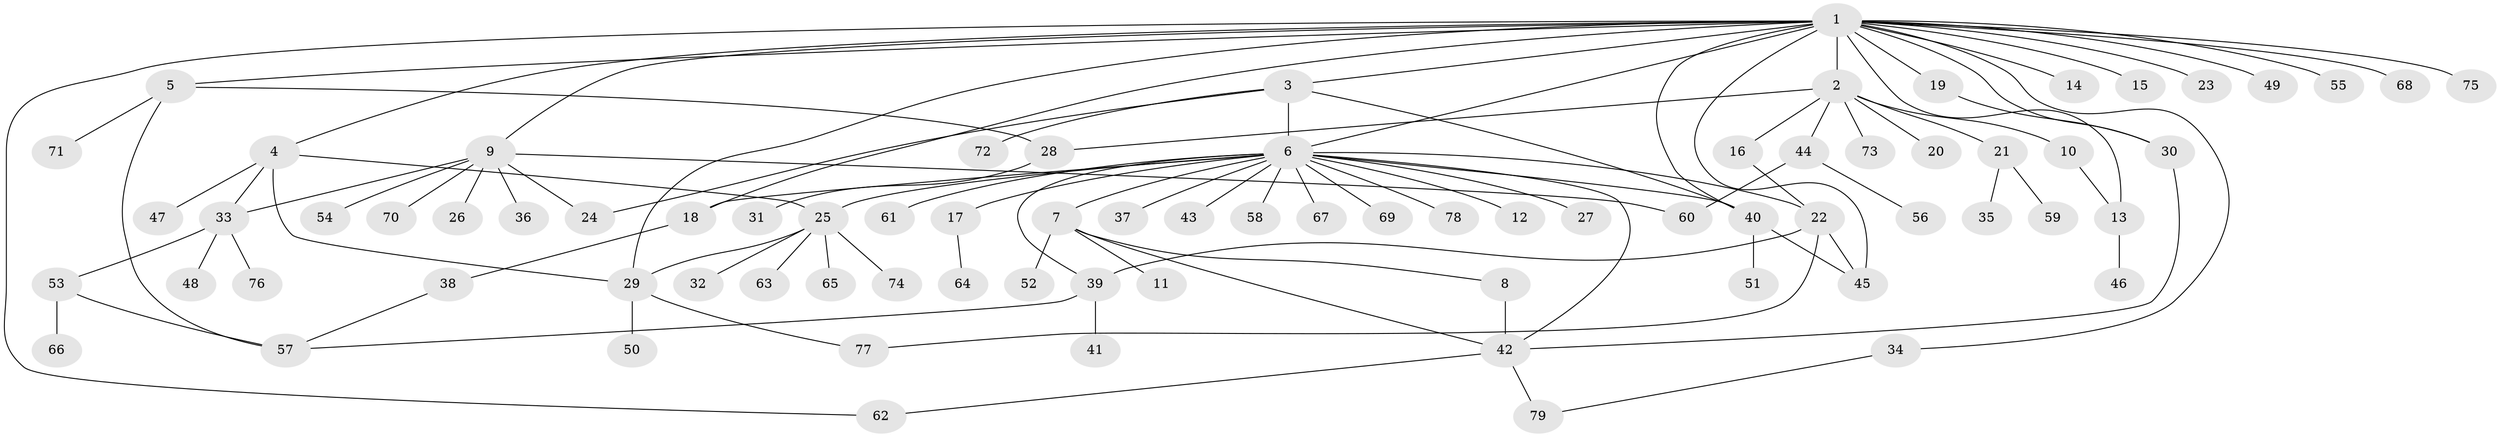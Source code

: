 // original degree distribution, {27: 0.007692307692307693, 9: 0.023076923076923078, 6: 0.046153846153846156, 5: 0.03076923076923077, 23: 0.007692307692307693, 3: 0.05384615384615385, 2: 0.23076923076923078, 1: 0.5384615384615384, 4: 0.05384615384615385, 8: 0.007692307692307693}
// Generated by graph-tools (version 1.1) at 2025/50/03/04/25 22:50:05]
// undirected, 79 vertices, 104 edges
graph export_dot {
  node [color=gray90,style=filled];
  1;
  2;
  3;
  4;
  5;
  6;
  7;
  8;
  9;
  10;
  11;
  12;
  13;
  14;
  15;
  16;
  17;
  18;
  19;
  20;
  21;
  22;
  23;
  24;
  25;
  26;
  27;
  28;
  29;
  30;
  31;
  32;
  33;
  34;
  35;
  36;
  37;
  38;
  39;
  40;
  41;
  42;
  43;
  44;
  45;
  46;
  47;
  48;
  49;
  50;
  51;
  52;
  53;
  54;
  55;
  56;
  57;
  58;
  59;
  60;
  61;
  62;
  63;
  64;
  65;
  66;
  67;
  68;
  69;
  70;
  71;
  72;
  73;
  74;
  75;
  76;
  77;
  78;
  79;
  1 -- 2 [weight=1.0];
  1 -- 3 [weight=1.0];
  1 -- 4 [weight=1.0];
  1 -- 5 [weight=1.0];
  1 -- 6 [weight=1.0];
  1 -- 9 [weight=1.0];
  1 -- 13 [weight=1.0];
  1 -- 14 [weight=1.0];
  1 -- 15 [weight=1.0];
  1 -- 18 [weight=1.0];
  1 -- 19 [weight=1.0];
  1 -- 23 [weight=1.0];
  1 -- 29 [weight=1.0];
  1 -- 30 [weight=1.0];
  1 -- 34 [weight=1.0];
  1 -- 40 [weight=1.0];
  1 -- 45 [weight=2.0];
  1 -- 49 [weight=1.0];
  1 -- 55 [weight=1.0];
  1 -- 62 [weight=1.0];
  1 -- 68 [weight=1.0];
  1 -- 75 [weight=1.0];
  2 -- 10 [weight=1.0];
  2 -- 16 [weight=1.0];
  2 -- 20 [weight=1.0];
  2 -- 21 [weight=1.0];
  2 -- 28 [weight=1.0];
  2 -- 44 [weight=1.0];
  2 -- 73 [weight=1.0];
  3 -- 6 [weight=1.0];
  3 -- 24 [weight=1.0];
  3 -- 40 [weight=1.0];
  3 -- 72 [weight=1.0];
  4 -- 25 [weight=1.0];
  4 -- 29 [weight=1.0];
  4 -- 33 [weight=1.0];
  4 -- 47 [weight=1.0];
  5 -- 28 [weight=1.0];
  5 -- 57 [weight=1.0];
  5 -- 71 [weight=1.0];
  6 -- 7 [weight=1.0];
  6 -- 12 [weight=1.0];
  6 -- 17 [weight=1.0];
  6 -- 18 [weight=1.0];
  6 -- 22 [weight=1.0];
  6 -- 25 [weight=1.0];
  6 -- 27 [weight=1.0];
  6 -- 37 [weight=1.0];
  6 -- 39 [weight=1.0];
  6 -- 40 [weight=1.0];
  6 -- 42 [weight=1.0];
  6 -- 43 [weight=1.0];
  6 -- 58 [weight=1.0];
  6 -- 61 [weight=1.0];
  6 -- 67 [weight=1.0];
  6 -- 69 [weight=1.0];
  6 -- 78 [weight=1.0];
  7 -- 8 [weight=1.0];
  7 -- 11 [weight=1.0];
  7 -- 42 [weight=1.0];
  7 -- 52 [weight=1.0];
  8 -- 42 [weight=3.0];
  9 -- 24 [weight=1.0];
  9 -- 26 [weight=1.0];
  9 -- 33 [weight=1.0];
  9 -- 36 [weight=1.0];
  9 -- 54 [weight=1.0];
  9 -- 60 [weight=1.0];
  9 -- 70 [weight=1.0];
  10 -- 13 [weight=1.0];
  13 -- 46 [weight=1.0];
  16 -- 22 [weight=1.0];
  17 -- 64 [weight=1.0];
  18 -- 38 [weight=1.0];
  19 -- 30 [weight=1.0];
  21 -- 35 [weight=1.0];
  21 -- 59 [weight=1.0];
  22 -- 39 [weight=1.0];
  22 -- 45 [weight=1.0];
  22 -- 77 [weight=1.0];
  25 -- 29 [weight=1.0];
  25 -- 32 [weight=1.0];
  25 -- 63 [weight=1.0];
  25 -- 65 [weight=1.0];
  25 -- 74 [weight=1.0];
  28 -- 31 [weight=1.0];
  29 -- 50 [weight=1.0];
  29 -- 77 [weight=1.0];
  30 -- 42 [weight=1.0];
  33 -- 48 [weight=1.0];
  33 -- 53 [weight=1.0];
  33 -- 76 [weight=1.0];
  34 -- 79 [weight=1.0];
  38 -- 57 [weight=1.0];
  39 -- 41 [weight=1.0];
  39 -- 57 [weight=1.0];
  40 -- 45 [weight=1.0];
  40 -- 51 [weight=3.0];
  42 -- 62 [weight=1.0];
  42 -- 79 [weight=1.0];
  44 -- 56 [weight=1.0];
  44 -- 60 [weight=1.0];
  53 -- 57 [weight=1.0];
  53 -- 66 [weight=1.0];
}

